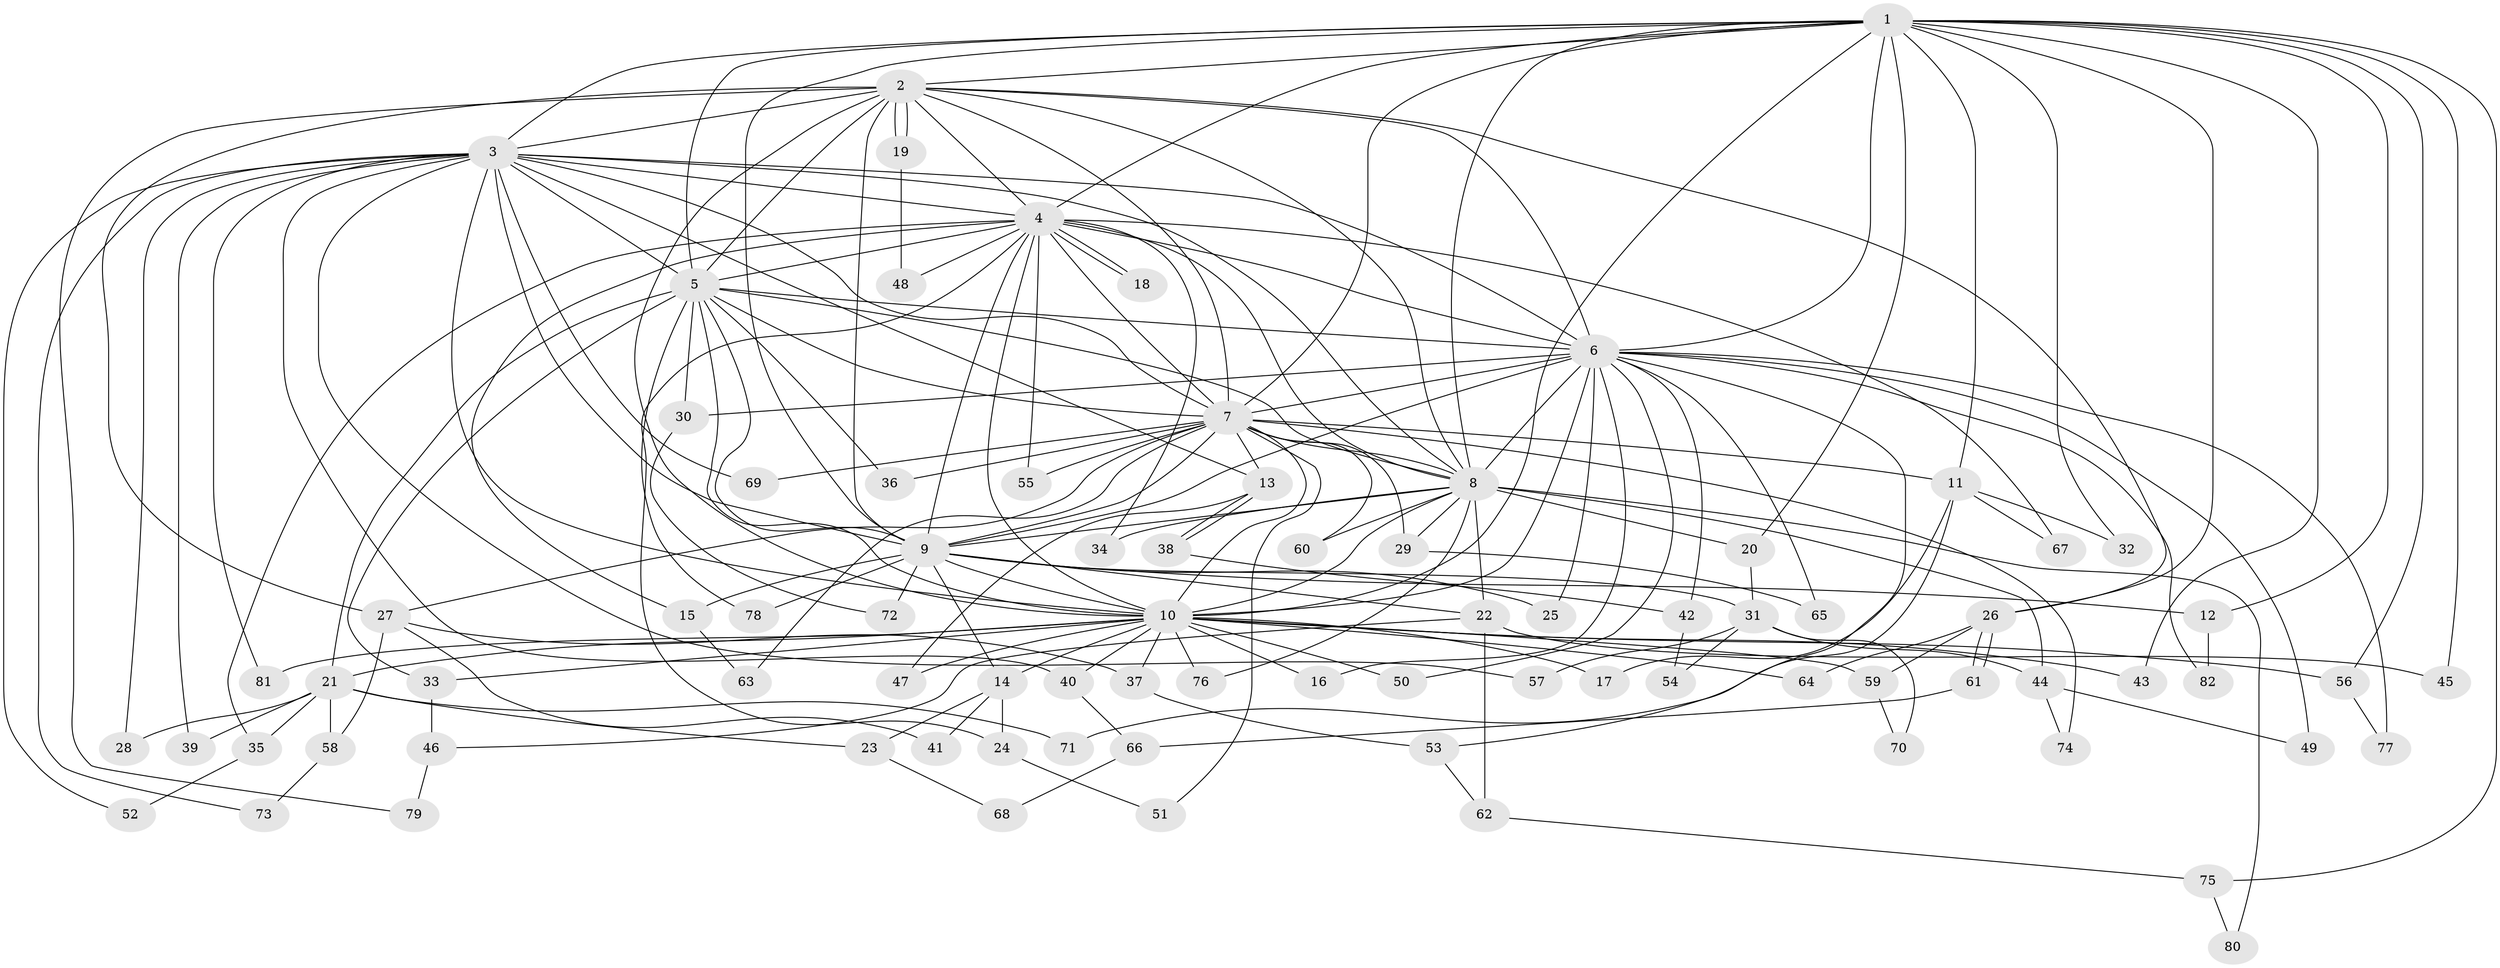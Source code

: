 // Generated by graph-tools (version 1.1) at 2025/13/03/09/25 04:13:57]
// undirected, 82 vertices, 189 edges
graph export_dot {
graph [start="1"]
  node [color=gray90,style=filled];
  1;
  2;
  3;
  4;
  5;
  6;
  7;
  8;
  9;
  10;
  11;
  12;
  13;
  14;
  15;
  16;
  17;
  18;
  19;
  20;
  21;
  22;
  23;
  24;
  25;
  26;
  27;
  28;
  29;
  30;
  31;
  32;
  33;
  34;
  35;
  36;
  37;
  38;
  39;
  40;
  41;
  42;
  43;
  44;
  45;
  46;
  47;
  48;
  49;
  50;
  51;
  52;
  53;
  54;
  55;
  56;
  57;
  58;
  59;
  60;
  61;
  62;
  63;
  64;
  65;
  66;
  67;
  68;
  69;
  70;
  71;
  72;
  73;
  74;
  75;
  76;
  77;
  78;
  79;
  80;
  81;
  82;
  1 -- 2;
  1 -- 3;
  1 -- 4;
  1 -- 5;
  1 -- 6;
  1 -- 7;
  1 -- 8;
  1 -- 9;
  1 -- 10;
  1 -- 11;
  1 -- 12;
  1 -- 20;
  1 -- 26;
  1 -- 32;
  1 -- 43;
  1 -- 45;
  1 -- 56;
  1 -- 75;
  2 -- 3;
  2 -- 4;
  2 -- 5;
  2 -- 6;
  2 -- 7;
  2 -- 8;
  2 -- 9;
  2 -- 10;
  2 -- 19;
  2 -- 19;
  2 -- 26;
  2 -- 27;
  2 -- 79;
  3 -- 4;
  3 -- 5;
  3 -- 6;
  3 -- 7;
  3 -- 8;
  3 -- 9;
  3 -- 10;
  3 -- 13;
  3 -- 28;
  3 -- 39;
  3 -- 40;
  3 -- 52;
  3 -- 57;
  3 -- 69;
  3 -- 73;
  3 -- 81;
  4 -- 5;
  4 -- 6;
  4 -- 7;
  4 -- 8;
  4 -- 9;
  4 -- 10;
  4 -- 15;
  4 -- 18;
  4 -- 18;
  4 -- 24;
  4 -- 34;
  4 -- 35;
  4 -- 48;
  4 -- 55;
  4 -- 67;
  5 -- 6;
  5 -- 7;
  5 -- 8;
  5 -- 9;
  5 -- 10;
  5 -- 21;
  5 -- 30;
  5 -- 33;
  5 -- 36;
  5 -- 78;
  6 -- 7;
  6 -- 8;
  6 -- 9;
  6 -- 10;
  6 -- 16;
  6 -- 25;
  6 -- 30;
  6 -- 42;
  6 -- 49;
  6 -- 50;
  6 -- 53;
  6 -- 65;
  6 -- 77;
  6 -- 82;
  7 -- 8;
  7 -- 9;
  7 -- 10;
  7 -- 11;
  7 -- 13;
  7 -- 27;
  7 -- 29;
  7 -- 36;
  7 -- 51;
  7 -- 55;
  7 -- 60;
  7 -- 63;
  7 -- 69;
  7 -- 74;
  8 -- 9;
  8 -- 10;
  8 -- 20;
  8 -- 22;
  8 -- 29;
  8 -- 34;
  8 -- 44;
  8 -- 60;
  8 -- 76;
  8 -- 80;
  9 -- 10;
  9 -- 12;
  9 -- 14;
  9 -- 15;
  9 -- 22;
  9 -- 25;
  9 -- 31;
  9 -- 72;
  9 -- 78;
  10 -- 14;
  10 -- 16;
  10 -- 17;
  10 -- 21;
  10 -- 33;
  10 -- 37;
  10 -- 40;
  10 -- 43;
  10 -- 47;
  10 -- 50;
  10 -- 56;
  10 -- 59;
  10 -- 64;
  10 -- 76;
  10 -- 81;
  11 -- 17;
  11 -- 32;
  11 -- 67;
  11 -- 71;
  12 -- 82;
  13 -- 38;
  13 -- 38;
  13 -- 47;
  14 -- 23;
  14 -- 24;
  14 -- 41;
  15 -- 63;
  19 -- 48;
  20 -- 31;
  21 -- 23;
  21 -- 28;
  21 -- 35;
  21 -- 39;
  21 -- 58;
  21 -- 71;
  22 -- 45;
  22 -- 46;
  22 -- 62;
  23 -- 68;
  24 -- 51;
  26 -- 59;
  26 -- 61;
  26 -- 61;
  26 -- 64;
  27 -- 37;
  27 -- 41;
  27 -- 58;
  29 -- 65;
  30 -- 72;
  31 -- 44;
  31 -- 54;
  31 -- 57;
  31 -- 70;
  33 -- 46;
  35 -- 52;
  37 -- 53;
  38 -- 42;
  40 -- 66;
  42 -- 54;
  44 -- 49;
  44 -- 74;
  46 -- 79;
  53 -- 62;
  56 -- 77;
  58 -- 73;
  59 -- 70;
  61 -- 66;
  62 -- 75;
  66 -- 68;
  75 -- 80;
}
